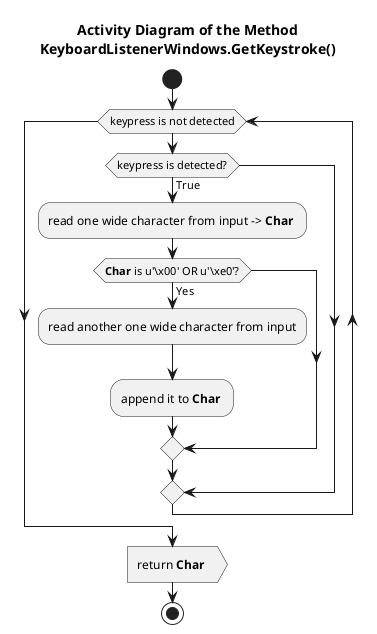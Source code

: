@startuml sudoku_ui_cli_keystroke_windows_keyboardlistenerwindows_getkeystroke

title Activity Diagram of the Method\nKeyboardListenerWindows.GetKeystroke()

start

while (keypress is not detected)
    if (keypress is detected?) then (True)
        :read one wide character from input -> <b>Char</b> ;
        
        if (<b>Char</b> is u'\x00' OR u'\xe0'?) then (Yes)
            :read another one wide character from input;
            
            :append it to <b>Char</b> ;
        endif
    endif
end while

:return <b>Char</b> >

stop

@enduml